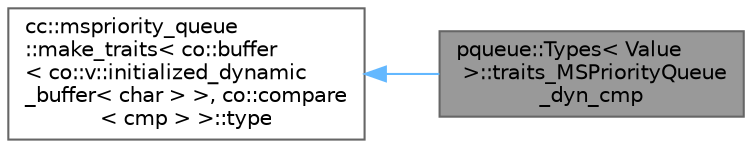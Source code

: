 digraph "pqueue::Types&lt; Value &gt;::traits_MSPriorityQueue_dyn_cmp"
{
 // LATEX_PDF_SIZE
  bgcolor="transparent";
  edge [fontname=Helvetica,fontsize=10,labelfontname=Helvetica,labelfontsize=10];
  node [fontname=Helvetica,fontsize=10,shape=box,height=0.2,width=0.4];
  rankdir="LR";
  Node1 [id="Node000001",label="pqueue::Types\< Value\l \>::traits_MSPriorityQueue\l_dyn_cmp",height=0.2,width=0.4,color="gray40", fillcolor="grey60", style="filled", fontcolor="black",tooltip=" "];
  Node2 -> Node1 [id="edge2_Node000001_Node000002",dir="back",color="steelblue1",style="solid",tooltip=" "];
  Node2 [id="Node000002",label="cc::mspriority_queue\l::make_traits\< co::buffer\l\< co::v::initialized_dynamic\l_buffer\< char \> \>, co::compare\l\< cmp \> \>::type",height=0.2,width=0.4,color="gray40", fillcolor="white", style="filled",tooltip=" "];
}
